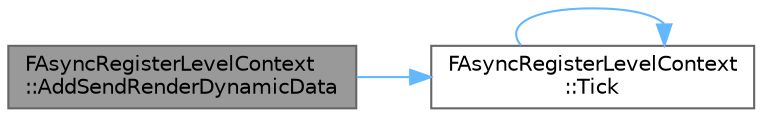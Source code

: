 digraph "FAsyncRegisterLevelContext::AddSendRenderDynamicData"
{
 // INTERACTIVE_SVG=YES
 // LATEX_PDF_SIZE
  bgcolor="transparent";
  edge [fontname=Helvetica,fontsize=10,labelfontname=Helvetica,labelfontsize=10];
  node [fontname=Helvetica,fontsize=10,shape=box,height=0.2,width=0.4];
  rankdir="LR";
  Node1 [id="Node000001",label="FAsyncRegisterLevelContext\l::AddSendRenderDynamicData",height=0.2,width=0.4,color="gray40", fillcolor="grey60", style="filled", fontcolor="black",tooltip=" "];
  Node1 -> Node2 [id="edge1_Node000001_Node000002",color="steelblue1",style="solid",tooltip=" "];
  Node2 [id="Node000002",label="FAsyncRegisterLevelContext\l::Tick",height=0.2,width=0.4,color="grey40", fillcolor="white", style="filled",URL="$d8/dcb/structFAsyncRegisterLevelContext.html#a5cd0cee15a455e1eb33c05d748909314",tooltip=" "];
  Node2 -> Node2 [id="edge2_Node000002_Node000002",color="steelblue1",style="solid",tooltip=" "];
}
